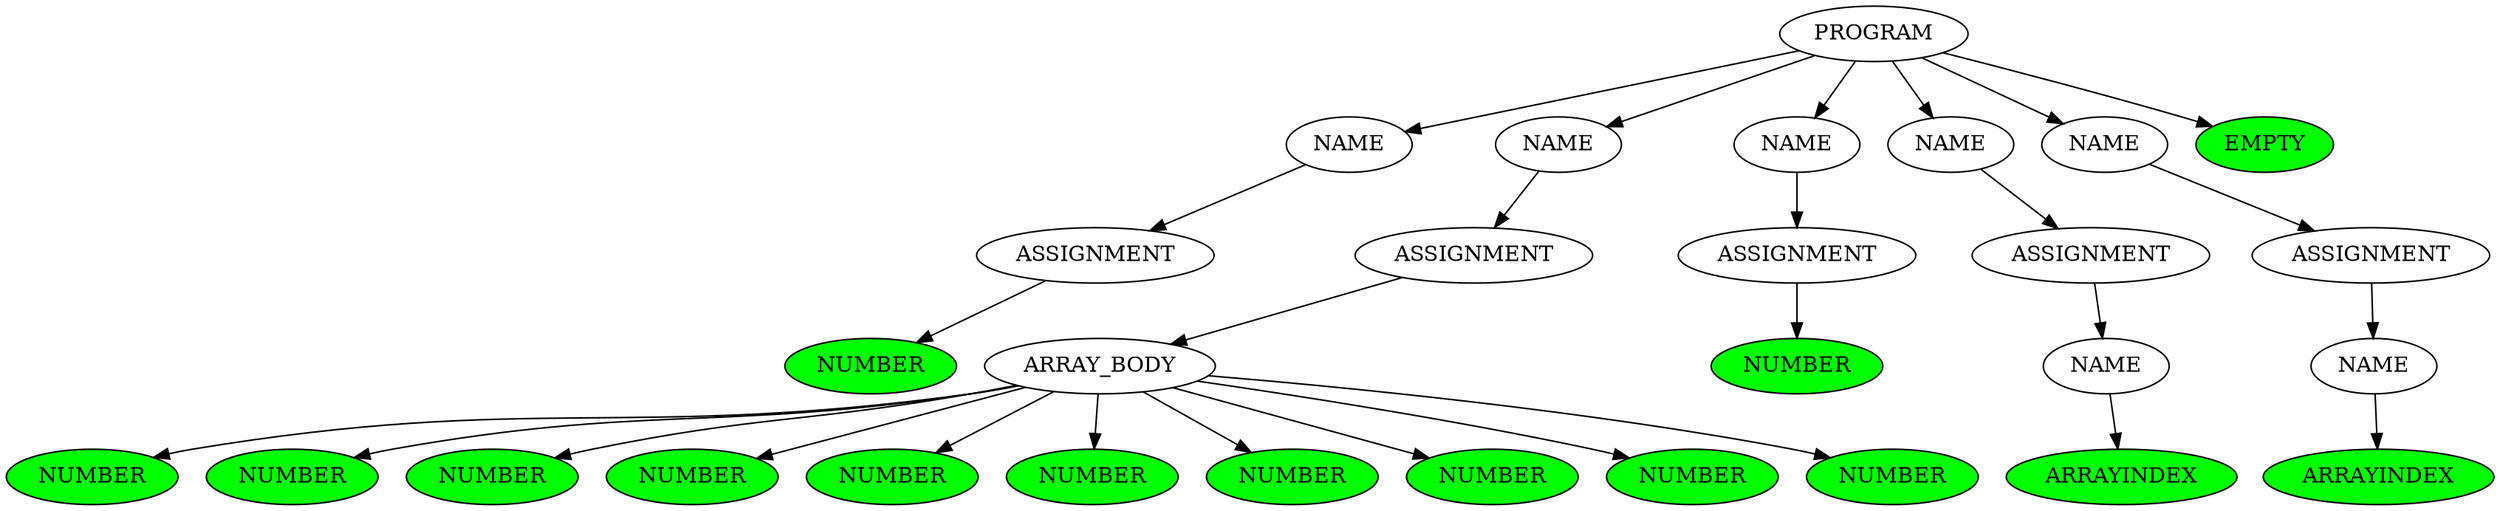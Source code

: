 digraph parseTree {
	ordering=out;
	a_0 [label="PROGRAM"];
	a_1 [label="NAME"];
	a_2 [label="ASSIGNMENT"];
	a_3 [label="NUMBER"; style=filled; fillcolor=green;];
	a_2 -> a_3
	a_1 -> a_2
	a_4 [label="NAME"];
	a_5 [label="ASSIGNMENT"];
	a_6 [label="ARRAY_BODY"];
	a_7 [label="NUMBER"; style=filled; fillcolor=green;];
	a_8 [label="NUMBER"; style=filled; fillcolor=green;];
	a_9 [label="NUMBER"; style=filled; fillcolor=green;];
	a_10 [label="NUMBER"; style=filled; fillcolor=green;];
	a_11 [label="NUMBER"; style=filled; fillcolor=green;];
	a_12 [label="NUMBER"; style=filled; fillcolor=green;];
	a_13 [label="NUMBER"; style=filled; fillcolor=green;];
	a_14 [label="NUMBER"; style=filled; fillcolor=green;];
	a_15 [label="NUMBER"; style=filled; fillcolor=green;];
	a_16 [label="NUMBER"; style=filled; fillcolor=green;];
	a_6 -> a_7
	a_6 -> a_8
	a_6 -> a_9
	a_6 -> a_10
	a_6 -> a_11
	a_6 -> a_12
	a_6 -> a_13
	a_6 -> a_14
	a_6 -> a_15
	a_6 -> a_16
	a_5 -> a_6
	a_4 -> a_5
	a_17 [label="NAME"];
	a_18 [label="ASSIGNMENT"];
	a_19 [label="NUMBER"; style=filled; fillcolor=green;];
	a_18 -> a_19
	a_17 -> a_18
	a_20 [label="NAME"];
	a_21 [label="ASSIGNMENT"];
	a_22 [label="NAME"];
	a_23 [label="ARRAYINDEX"; style=filled; fillcolor=green;];
	a_22 -> a_23
	a_21 -> a_22
	a_20 -> a_21
	a_24 [label="NAME"];
	a_25 [label="ASSIGNMENT"];
	a_26 [label="NAME"];
	a_27 [label="ARRAYINDEX"; style=filled; fillcolor=green;];
	a_26 -> a_27
	a_25 -> a_26
	a_24 -> a_25
	a_28 [label="EMPTY"; style=filled; fillcolor=green;];
	a_0 -> a_1
	a_0 -> a_4
	a_0 -> a_17
	a_0 -> a_20
	a_0 -> a_24
	a_0 -> a_28
}
